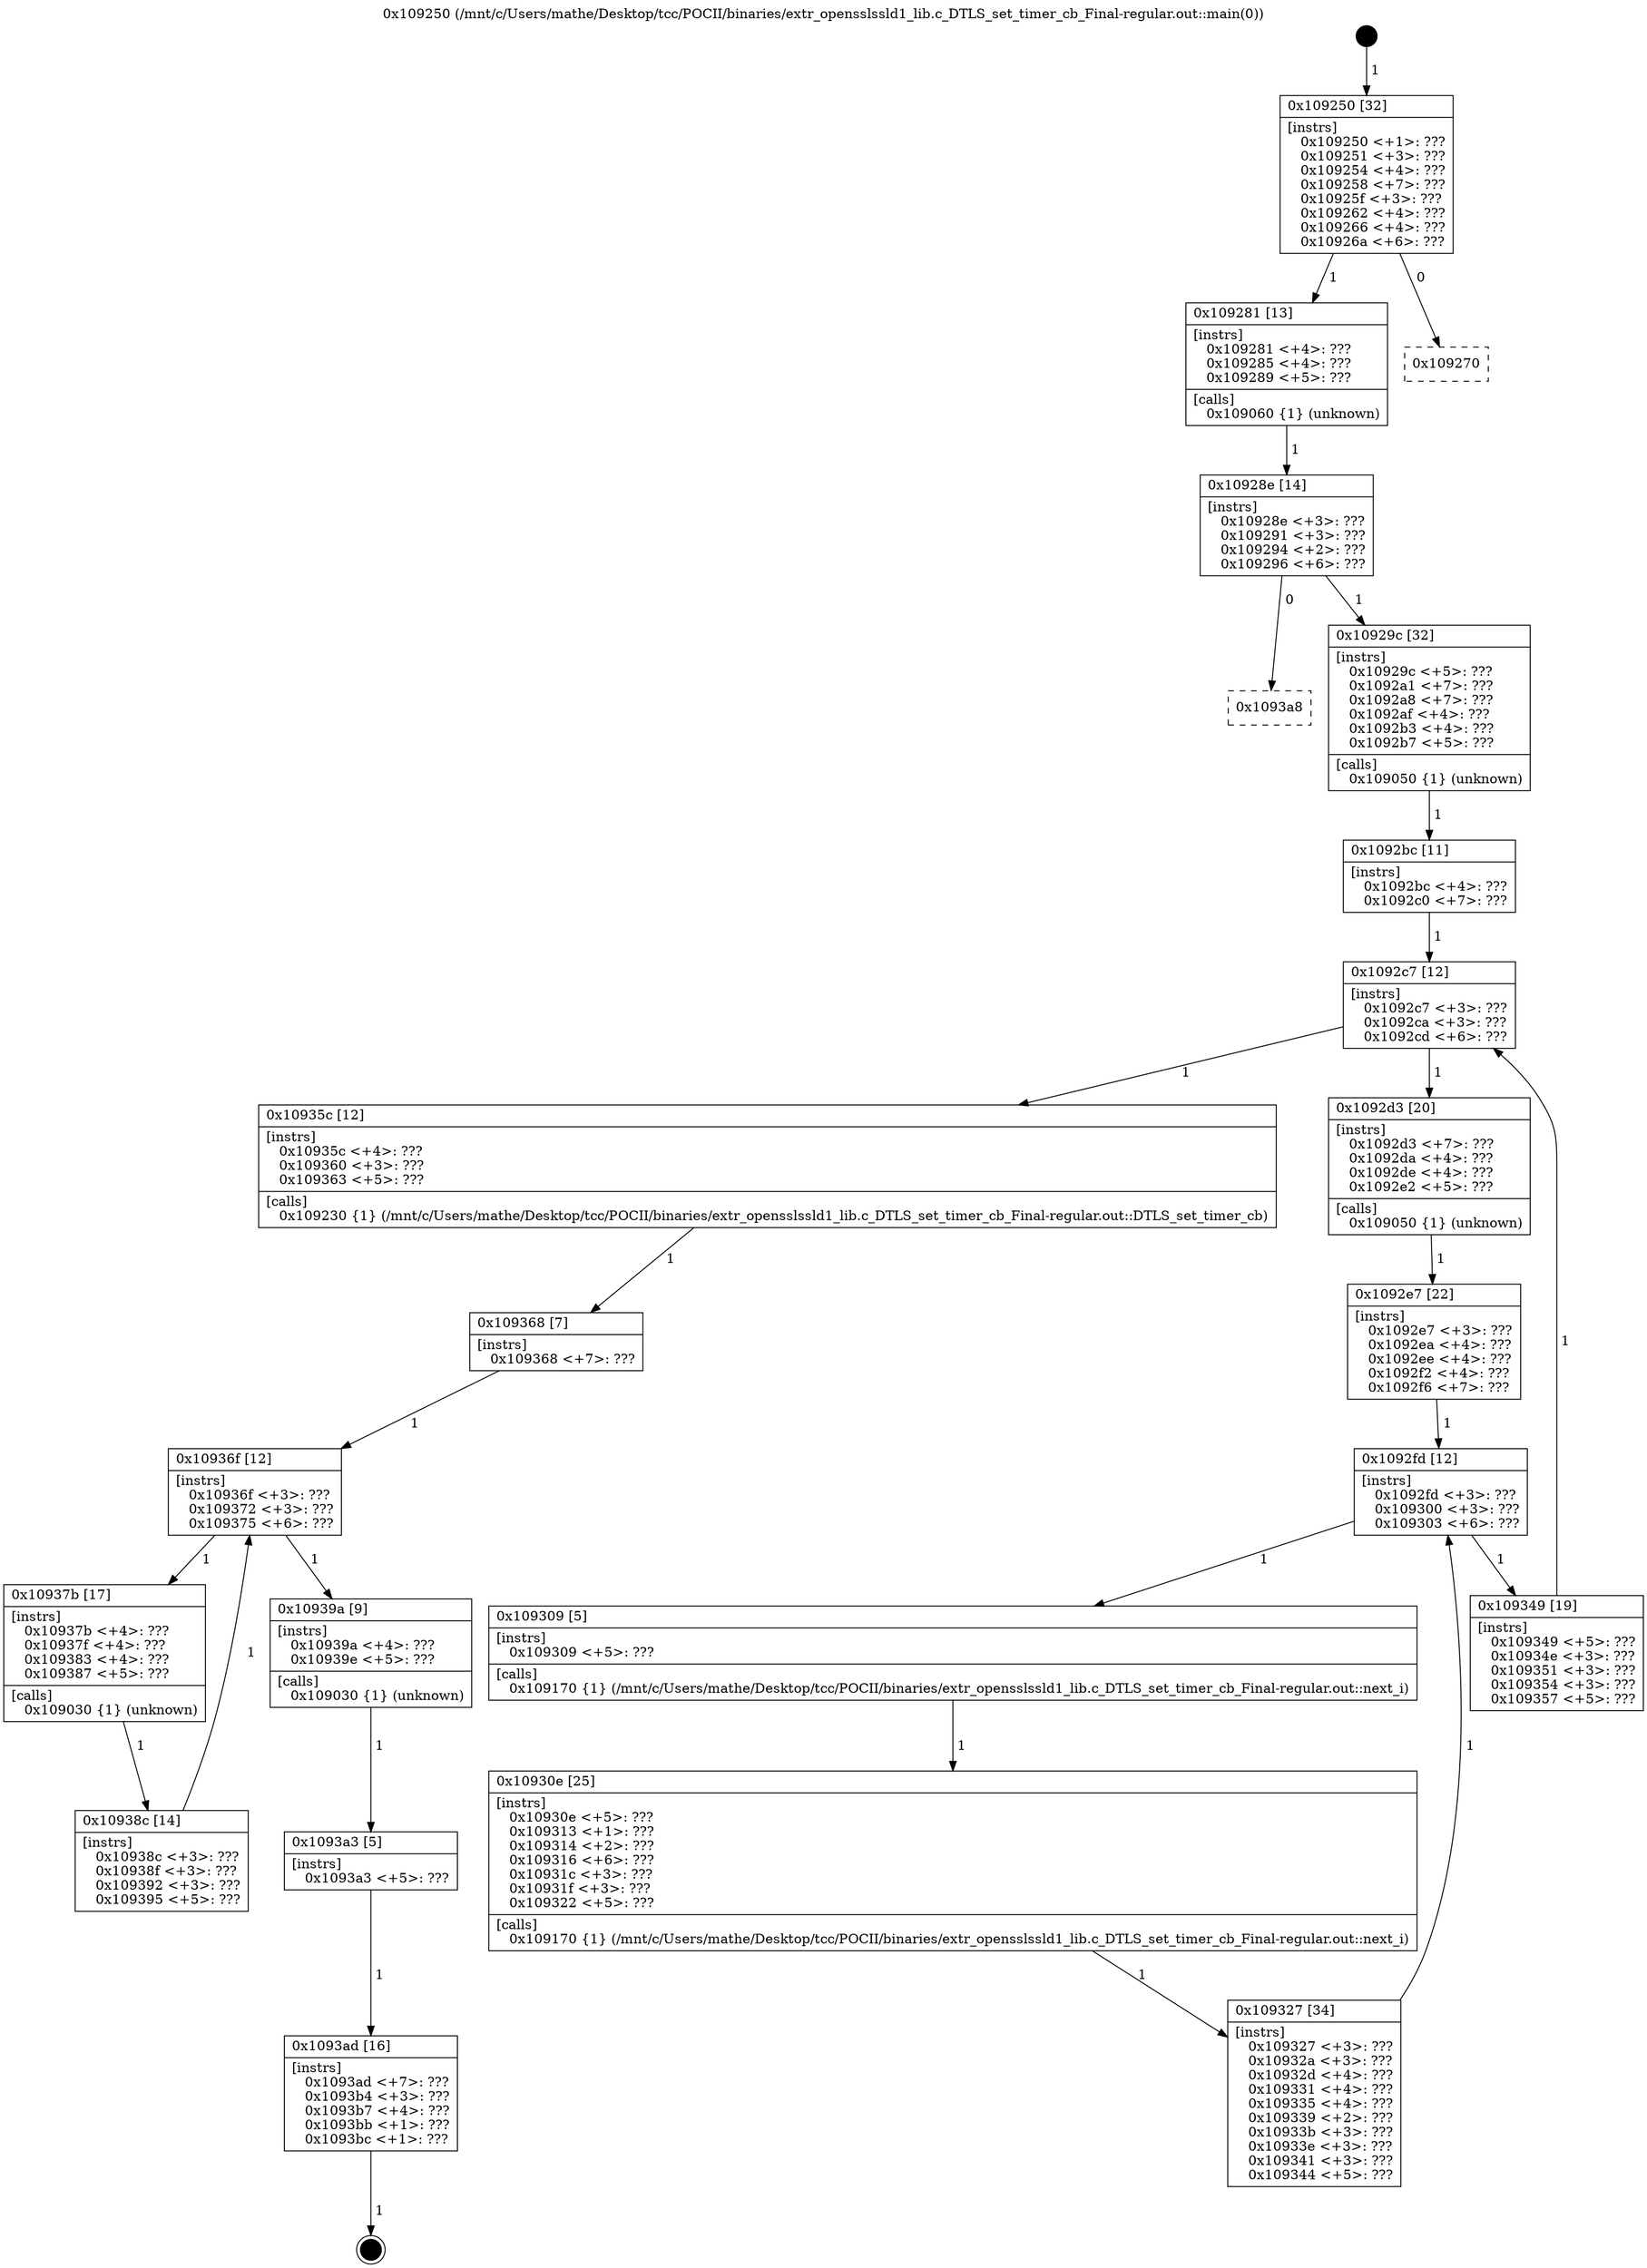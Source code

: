 digraph "0x109250" {
  label = "0x109250 (/mnt/c/Users/mathe/Desktop/tcc/POCII/binaries/extr_opensslssld1_lib.c_DTLS_set_timer_cb_Final-regular.out::main(0))"
  labelloc = "t"
  node[shape=record]

  Entry [label="",width=0.3,height=0.3,shape=circle,fillcolor=black,style=filled]
  "0x109250" [label="{
     0x109250 [32]\l
     | [instrs]\l
     &nbsp;&nbsp;0x109250 \<+1\>: ???\l
     &nbsp;&nbsp;0x109251 \<+3\>: ???\l
     &nbsp;&nbsp;0x109254 \<+4\>: ???\l
     &nbsp;&nbsp;0x109258 \<+7\>: ???\l
     &nbsp;&nbsp;0x10925f \<+3\>: ???\l
     &nbsp;&nbsp;0x109262 \<+4\>: ???\l
     &nbsp;&nbsp;0x109266 \<+4\>: ???\l
     &nbsp;&nbsp;0x10926a \<+6\>: ???\l
  }"]
  "0x109281" [label="{
     0x109281 [13]\l
     | [instrs]\l
     &nbsp;&nbsp;0x109281 \<+4\>: ???\l
     &nbsp;&nbsp;0x109285 \<+4\>: ???\l
     &nbsp;&nbsp;0x109289 \<+5\>: ???\l
     | [calls]\l
     &nbsp;&nbsp;0x109060 \{1\} (unknown)\l
  }"]
  "0x109270" [label="{
     0x109270\l
  }", style=dashed]
  "0x10928e" [label="{
     0x10928e [14]\l
     | [instrs]\l
     &nbsp;&nbsp;0x10928e \<+3\>: ???\l
     &nbsp;&nbsp;0x109291 \<+3\>: ???\l
     &nbsp;&nbsp;0x109294 \<+2\>: ???\l
     &nbsp;&nbsp;0x109296 \<+6\>: ???\l
  }"]
  "0x1093a8" [label="{
     0x1093a8\l
  }", style=dashed]
  "0x10929c" [label="{
     0x10929c [32]\l
     | [instrs]\l
     &nbsp;&nbsp;0x10929c \<+5\>: ???\l
     &nbsp;&nbsp;0x1092a1 \<+7\>: ???\l
     &nbsp;&nbsp;0x1092a8 \<+7\>: ???\l
     &nbsp;&nbsp;0x1092af \<+4\>: ???\l
     &nbsp;&nbsp;0x1092b3 \<+4\>: ???\l
     &nbsp;&nbsp;0x1092b7 \<+5\>: ???\l
     | [calls]\l
     &nbsp;&nbsp;0x109050 \{1\} (unknown)\l
  }"]
  Exit [label="",width=0.3,height=0.3,shape=circle,fillcolor=black,style=filled,peripheries=2]
  "0x1092c7" [label="{
     0x1092c7 [12]\l
     | [instrs]\l
     &nbsp;&nbsp;0x1092c7 \<+3\>: ???\l
     &nbsp;&nbsp;0x1092ca \<+3\>: ???\l
     &nbsp;&nbsp;0x1092cd \<+6\>: ???\l
  }"]
  "0x10935c" [label="{
     0x10935c [12]\l
     | [instrs]\l
     &nbsp;&nbsp;0x10935c \<+4\>: ???\l
     &nbsp;&nbsp;0x109360 \<+3\>: ???\l
     &nbsp;&nbsp;0x109363 \<+5\>: ???\l
     | [calls]\l
     &nbsp;&nbsp;0x109230 \{1\} (/mnt/c/Users/mathe/Desktop/tcc/POCII/binaries/extr_opensslssld1_lib.c_DTLS_set_timer_cb_Final-regular.out::DTLS_set_timer_cb)\l
  }"]
  "0x1092d3" [label="{
     0x1092d3 [20]\l
     | [instrs]\l
     &nbsp;&nbsp;0x1092d3 \<+7\>: ???\l
     &nbsp;&nbsp;0x1092da \<+4\>: ???\l
     &nbsp;&nbsp;0x1092de \<+4\>: ???\l
     &nbsp;&nbsp;0x1092e2 \<+5\>: ???\l
     | [calls]\l
     &nbsp;&nbsp;0x109050 \{1\} (unknown)\l
  }"]
  "0x1092fd" [label="{
     0x1092fd [12]\l
     | [instrs]\l
     &nbsp;&nbsp;0x1092fd \<+3\>: ???\l
     &nbsp;&nbsp;0x109300 \<+3\>: ???\l
     &nbsp;&nbsp;0x109303 \<+6\>: ???\l
  }"]
  "0x109349" [label="{
     0x109349 [19]\l
     | [instrs]\l
     &nbsp;&nbsp;0x109349 \<+5\>: ???\l
     &nbsp;&nbsp;0x10934e \<+3\>: ???\l
     &nbsp;&nbsp;0x109351 \<+3\>: ???\l
     &nbsp;&nbsp;0x109354 \<+3\>: ???\l
     &nbsp;&nbsp;0x109357 \<+5\>: ???\l
  }"]
  "0x109309" [label="{
     0x109309 [5]\l
     | [instrs]\l
     &nbsp;&nbsp;0x109309 \<+5\>: ???\l
     | [calls]\l
     &nbsp;&nbsp;0x109170 \{1\} (/mnt/c/Users/mathe/Desktop/tcc/POCII/binaries/extr_opensslssld1_lib.c_DTLS_set_timer_cb_Final-regular.out::next_i)\l
  }"]
  "0x10930e" [label="{
     0x10930e [25]\l
     | [instrs]\l
     &nbsp;&nbsp;0x10930e \<+5\>: ???\l
     &nbsp;&nbsp;0x109313 \<+1\>: ???\l
     &nbsp;&nbsp;0x109314 \<+2\>: ???\l
     &nbsp;&nbsp;0x109316 \<+6\>: ???\l
     &nbsp;&nbsp;0x10931c \<+3\>: ???\l
     &nbsp;&nbsp;0x10931f \<+3\>: ???\l
     &nbsp;&nbsp;0x109322 \<+5\>: ???\l
     | [calls]\l
     &nbsp;&nbsp;0x109170 \{1\} (/mnt/c/Users/mathe/Desktop/tcc/POCII/binaries/extr_opensslssld1_lib.c_DTLS_set_timer_cb_Final-regular.out::next_i)\l
  }"]
  "0x109327" [label="{
     0x109327 [34]\l
     | [instrs]\l
     &nbsp;&nbsp;0x109327 \<+3\>: ???\l
     &nbsp;&nbsp;0x10932a \<+3\>: ???\l
     &nbsp;&nbsp;0x10932d \<+4\>: ???\l
     &nbsp;&nbsp;0x109331 \<+4\>: ???\l
     &nbsp;&nbsp;0x109335 \<+4\>: ???\l
     &nbsp;&nbsp;0x109339 \<+2\>: ???\l
     &nbsp;&nbsp;0x10933b \<+3\>: ???\l
     &nbsp;&nbsp;0x10933e \<+3\>: ???\l
     &nbsp;&nbsp;0x109341 \<+3\>: ???\l
     &nbsp;&nbsp;0x109344 \<+5\>: ???\l
  }"]
  "0x1092e7" [label="{
     0x1092e7 [22]\l
     | [instrs]\l
     &nbsp;&nbsp;0x1092e7 \<+3\>: ???\l
     &nbsp;&nbsp;0x1092ea \<+4\>: ???\l
     &nbsp;&nbsp;0x1092ee \<+4\>: ???\l
     &nbsp;&nbsp;0x1092f2 \<+4\>: ???\l
     &nbsp;&nbsp;0x1092f6 \<+7\>: ???\l
  }"]
  "0x1093ad" [label="{
     0x1093ad [16]\l
     | [instrs]\l
     &nbsp;&nbsp;0x1093ad \<+7\>: ???\l
     &nbsp;&nbsp;0x1093b4 \<+3\>: ???\l
     &nbsp;&nbsp;0x1093b7 \<+4\>: ???\l
     &nbsp;&nbsp;0x1093bb \<+1\>: ???\l
     &nbsp;&nbsp;0x1093bc \<+1\>: ???\l
  }"]
  "0x1092bc" [label="{
     0x1092bc [11]\l
     | [instrs]\l
     &nbsp;&nbsp;0x1092bc \<+4\>: ???\l
     &nbsp;&nbsp;0x1092c0 \<+7\>: ???\l
  }"]
  "0x10936f" [label="{
     0x10936f [12]\l
     | [instrs]\l
     &nbsp;&nbsp;0x10936f \<+3\>: ???\l
     &nbsp;&nbsp;0x109372 \<+3\>: ???\l
     &nbsp;&nbsp;0x109375 \<+6\>: ???\l
  }"]
  "0x10939a" [label="{
     0x10939a [9]\l
     | [instrs]\l
     &nbsp;&nbsp;0x10939a \<+4\>: ???\l
     &nbsp;&nbsp;0x10939e \<+5\>: ???\l
     | [calls]\l
     &nbsp;&nbsp;0x109030 \{1\} (unknown)\l
  }"]
  "0x10937b" [label="{
     0x10937b [17]\l
     | [instrs]\l
     &nbsp;&nbsp;0x10937b \<+4\>: ???\l
     &nbsp;&nbsp;0x10937f \<+4\>: ???\l
     &nbsp;&nbsp;0x109383 \<+4\>: ???\l
     &nbsp;&nbsp;0x109387 \<+5\>: ???\l
     | [calls]\l
     &nbsp;&nbsp;0x109030 \{1\} (unknown)\l
  }"]
  "0x10938c" [label="{
     0x10938c [14]\l
     | [instrs]\l
     &nbsp;&nbsp;0x10938c \<+3\>: ???\l
     &nbsp;&nbsp;0x10938f \<+3\>: ???\l
     &nbsp;&nbsp;0x109392 \<+3\>: ???\l
     &nbsp;&nbsp;0x109395 \<+5\>: ???\l
  }"]
  "0x109368" [label="{
     0x109368 [7]\l
     | [instrs]\l
     &nbsp;&nbsp;0x109368 \<+7\>: ???\l
  }"]
  "0x1093a3" [label="{
     0x1093a3 [5]\l
     | [instrs]\l
     &nbsp;&nbsp;0x1093a3 \<+5\>: ???\l
  }"]
  Entry -> "0x109250" [label=" 1"]
  "0x109250" -> "0x109281" [label=" 1"]
  "0x109250" -> "0x109270" [label=" 0"]
  "0x109281" -> "0x10928e" [label=" 1"]
  "0x10928e" -> "0x1093a8" [label=" 0"]
  "0x10928e" -> "0x10929c" [label=" 1"]
  "0x1093ad" -> Exit [label=" 1"]
  "0x10929c" -> "0x1092bc" [label=" 1"]
  "0x1092c7" -> "0x10935c" [label=" 1"]
  "0x1092c7" -> "0x1092d3" [label=" 1"]
  "0x1092d3" -> "0x1092e7" [label=" 1"]
  "0x1092fd" -> "0x109349" [label=" 1"]
  "0x1092fd" -> "0x109309" [label=" 1"]
  "0x109309" -> "0x10930e" [label=" 1"]
  "0x10930e" -> "0x109327" [label=" 1"]
  "0x1092e7" -> "0x1092fd" [label=" 1"]
  "0x109327" -> "0x1092fd" [label=" 1"]
  "0x1093a3" -> "0x1093ad" [label=" 1"]
  "0x1092bc" -> "0x1092c7" [label=" 1"]
  "0x109349" -> "0x1092c7" [label=" 1"]
  "0x10935c" -> "0x109368" [label=" 1"]
  "0x10936f" -> "0x10939a" [label=" 1"]
  "0x10936f" -> "0x10937b" [label=" 1"]
  "0x10937b" -> "0x10938c" [label=" 1"]
  "0x109368" -> "0x10936f" [label=" 1"]
  "0x10938c" -> "0x10936f" [label=" 1"]
  "0x10939a" -> "0x1093a3" [label=" 1"]
}
